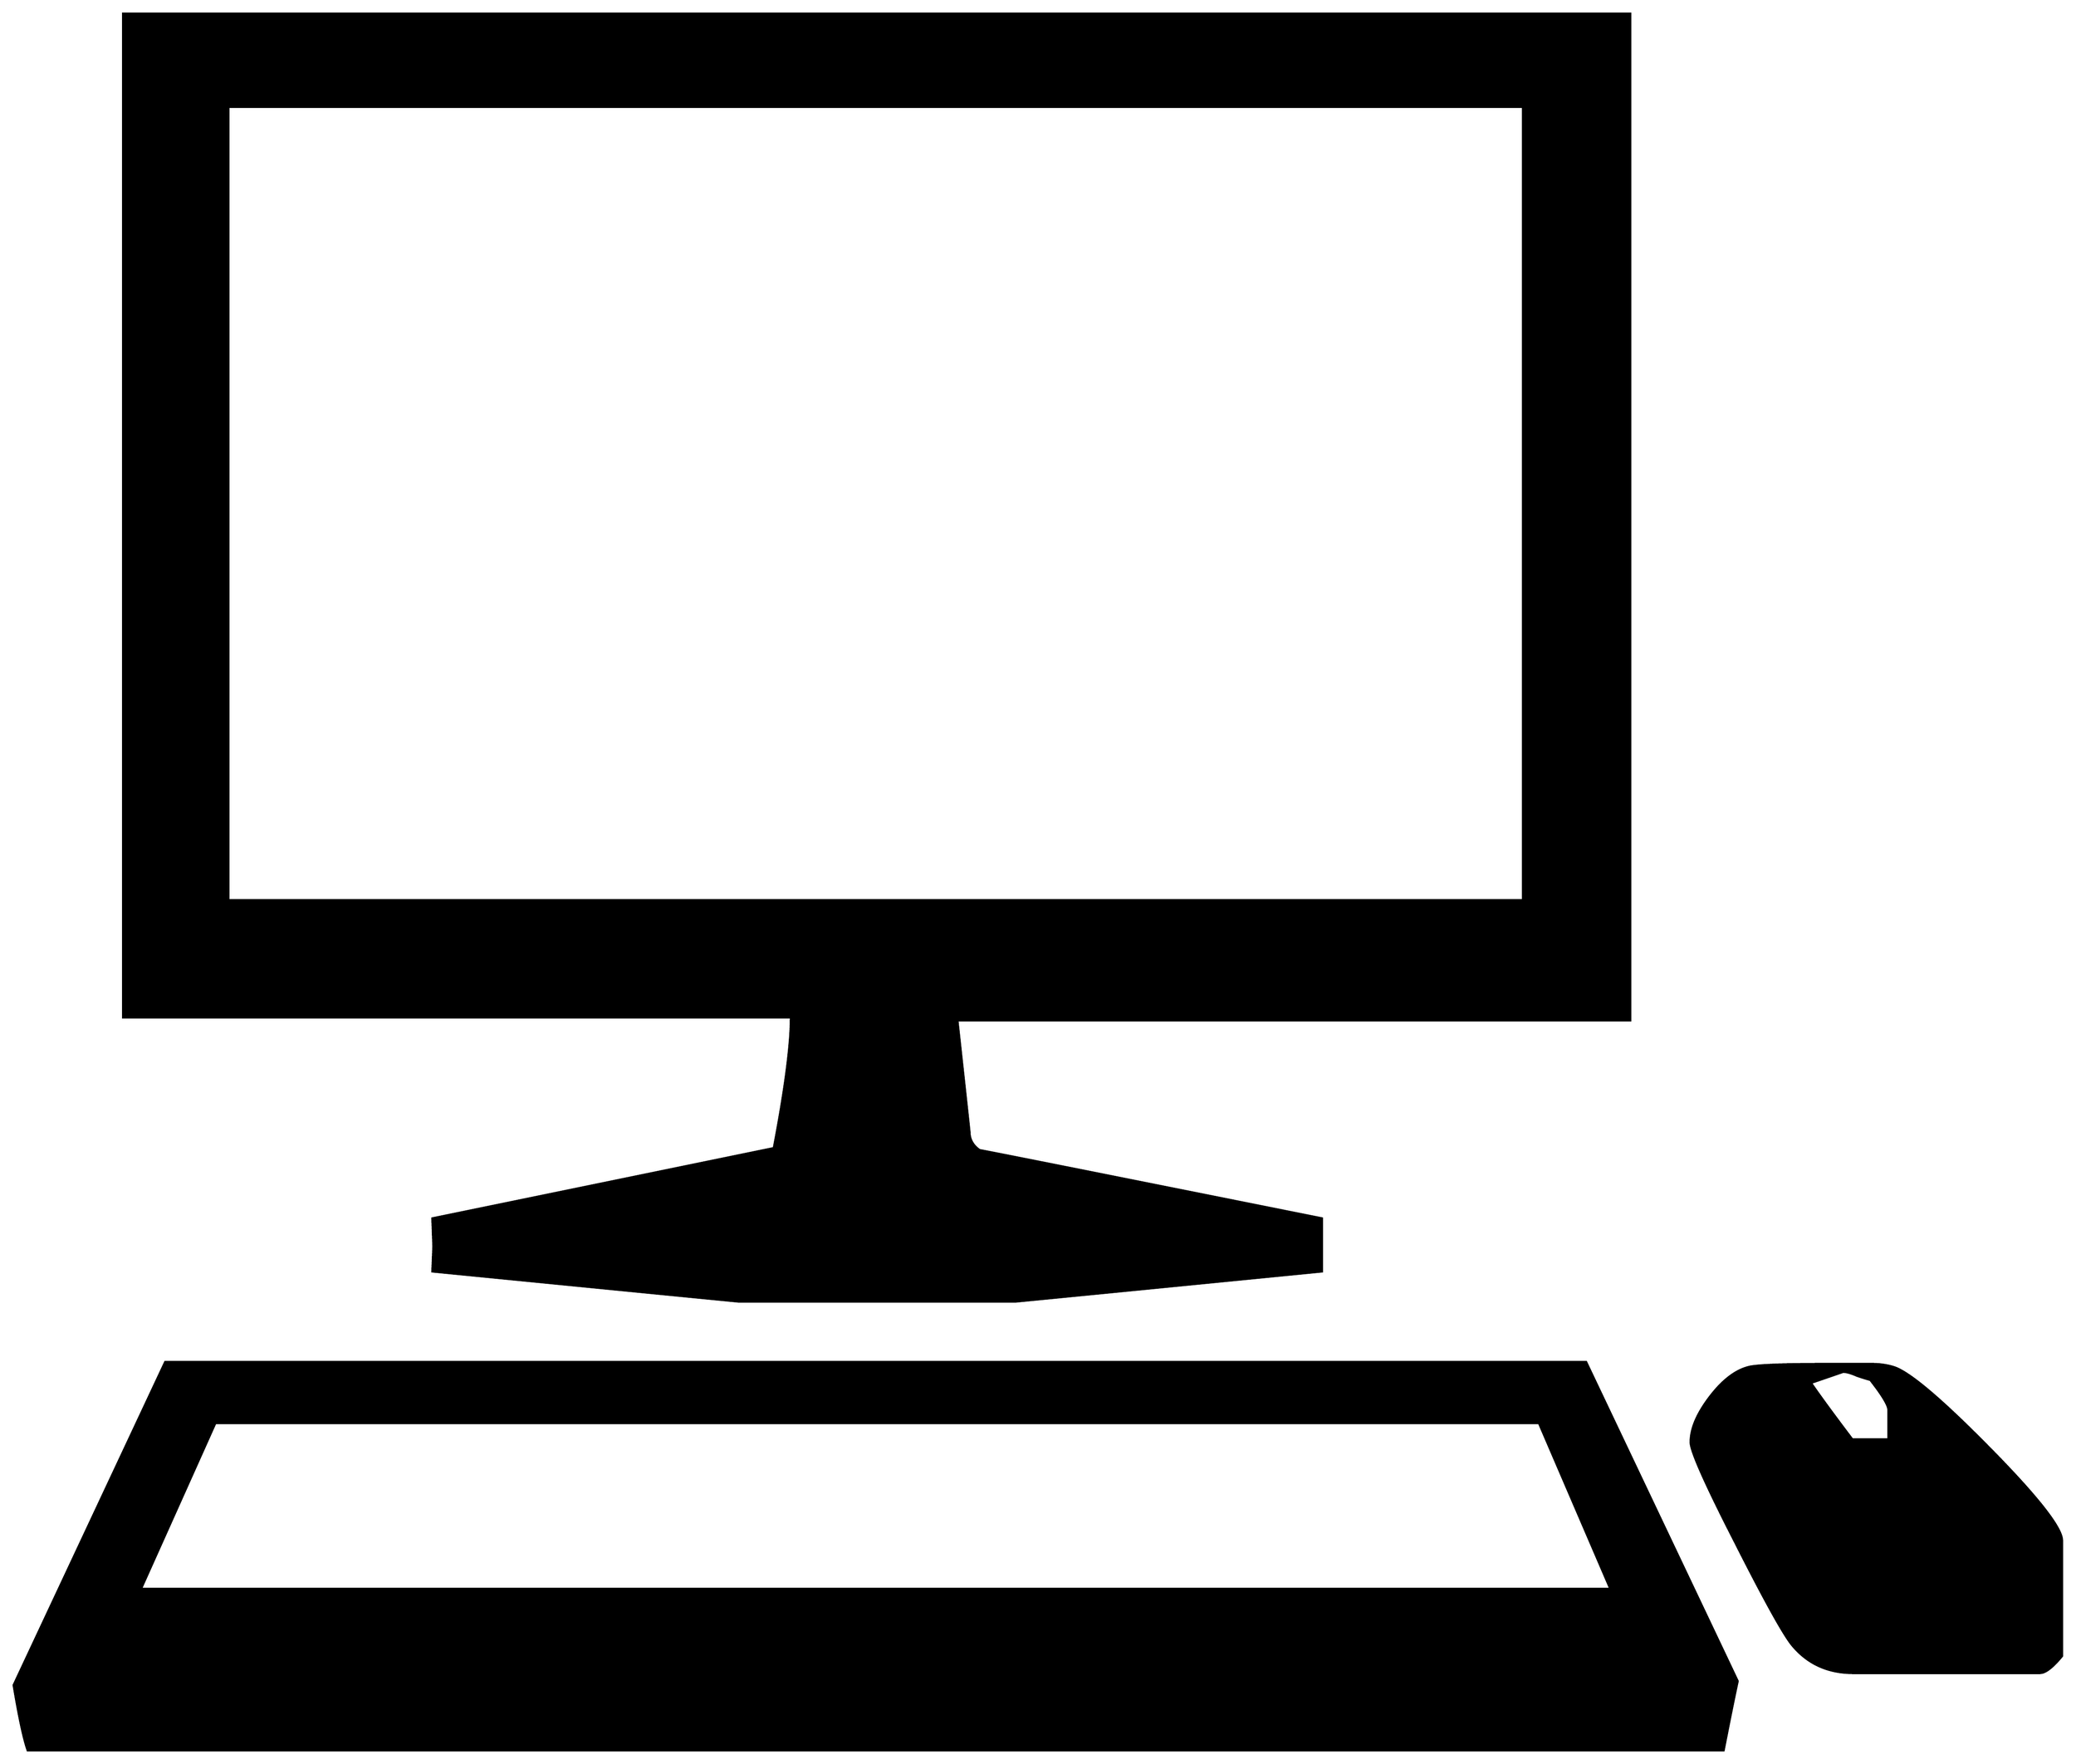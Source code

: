 


\begin{tikzpicture}[y=0.80pt, x=0.80pt, yscale=-1.0, xscale=1.0, inner sep=0pt, outer sep=0pt]
\begin{scope}[shift={(100.0,1667.0)},nonzero rule]
  \path[draw=.,fill=.,line width=1.600pt] (2122.0,228.0) .. controls
    (2112.667,239.333) and (2105.333,245.0) .. (2100.0,245.0) --
    (1914.0,245.0) .. controls (1888.667,245.0) and (1868.333,235.667)
    .. (1853.0,217.0) .. controls (1844.333,206.333) and
    (1825.333,172.0) .. (1796.0,114.0) .. controls (1766.667,56.667)
    and (1752.0,23.667) .. (1752.0,15.0) .. controls (1752.0,1.667)
    and (1758.333,-13.333) .. (1771.0,-30.0) .. controls
    (1783.667,-46.667) and (1796.667,-56.667) .. (1810.0,-60.0) ..
    controls (1818.0,-62.0) and (1843.333,-63.0) .. (1886.0,-63.0)
    -- (1933.0,-63.0) .. controls (1940.333,-63.0) and
    (1947.333,-62.0) .. (1954.0,-60.0) .. controls (1969.333,-55.333)
    and (2001.0,-28.667) .. (2049.0,20.0) .. controls
    (2097.667,69.333) and (2122.0,100.333) .. (2122.0,113.0) --
    (2122.0,228.0) -- cycle(1692.0,-405.0) -- (1022.0,-405.0) ..
    controls (1030.0,-331.667) and (1034.0,-294.667) ..
    (1034.0,-294.0) .. controls (1034.0,-286.667) and
    (1037.333,-280.667) .. (1044.0,-276.0) .. controls
    (1055.333,-274.0) and (1169.0,-251.333) .. (1385.0,-208.0) --
    (1385.0,-155.0) -- (1182.0,-135.0) .. controls
    (1114.0,-128.333) and (1080.0,-125.0) .. (1080.0,-125.0) --
    (804.0,-125.0) .. controls (804.0,-125.0) and (770.0,-128.333)
    .. (702.0,-135.0) -- (499.0,-155.0) -- (500.0,-180.0) --
    (499.0,-208.0) -- (839.0,-278.0) .. controls (850.333,-337.333)
    and (856.0,-380.667) .. (856.0,-408.0) -- (191.0,-408.0) --
    (191.0,-1408.0) -- (1692.0,-1408.0) -- (1692.0,-405.0) --
    cycle(1799.0,253.0) .. controls (1795.667,268.333) and
    (1791.0,291.333) .. (1785.0,322.0) -- (96.0,322.0) .. controls
    (92.0,310.667) and (87.333,289.0) .. (82.0,257.0) --
    (233.0,-65.0) -- (1648.0,-65.0) -- (1799.0,253.0) --
    cycle(1949.0,12.0) -- (1949.0,-17.0) .. controls
    (1949.0,-21.667) and (1943.0,-31.667) .. (1931.0,-47.0) ..
    controls (1928.333,-47.667) and (1924.0,-49.0) .. (1918.0,-51.0)
    .. controls (1912.0,-53.667) and (1907.333,-55.0) ..
    (1904.0,-55.0) .. controls (1904.0,-55.0) and (1893.333,-51.333)
    .. (1872.0,-44.0) .. controls (1880.667,-31.333) and
    (1894.333,-12.667) .. (1913.0,12.0) -- (1949.0,12.0) --
    cycle(1585.0,-525.0) -- (1585.0,-1315.0) -- (296.0,-1315.0)
    -- (296.0,-525.0) -- (1585.0,-525.0) -- cycle(1672.0,161.0)
    -- (1601.0,-4.0) -- (283.0,-4.0) -- (209.0,161.0) --
    (1672.0,161.0) -- cycle;
\end{scope}

\end{tikzpicture}

